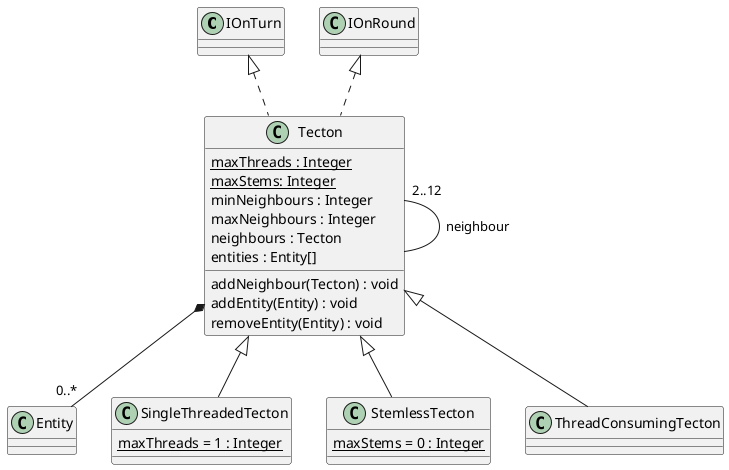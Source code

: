 @startuml tecton
  IOnTurn <|.. Tecton 
  IOnRound <|.. Tecton 
  Tecton "2..12" -- Tecton : neighbour
  Tecton *-- "0..*" Entity
  class Tecton {
    {static} maxThreads : Integer
    {static} maxStems: Integer
    minNeighbours : Integer
    maxNeighbours : Integer
    neighbours : Tecton
    entities : Entity[]

    addNeighbour(Tecton) : void
    addEntity(Entity) : void
    removeEntity(Entity) : void
  }

  'Tecton *-- "0..1" MushroomStem 
  'Tecton *-- "0..*" MushroomThread
  
  'SingleThreadedTecton *-- "0..1" MushroomStem
  'SingleThreadedTecton "2" *-- "0..1" MushroomThread
  Tecton <|-- SingleThreadedTecton
  class SingleThreadedTecton {
    {static} maxThreads = 1 : Integer
  }


  'BodylessTecton "2" *-- "0..*" MushroomThread
  Tecton <|-- StemlessTecton
  class StemlessTecton {
    {static} maxStems = 0 : Integer
  }

  ' ThreadConsumingTecton *-- "0..1" MushroomStem
  'ThreadConsumingTecton "2" *-- "0..*" MushroomThread
  Tecton <|-- ThreadConsumingTecton
  class ThreadConsumingTecton {
  }
@enduml